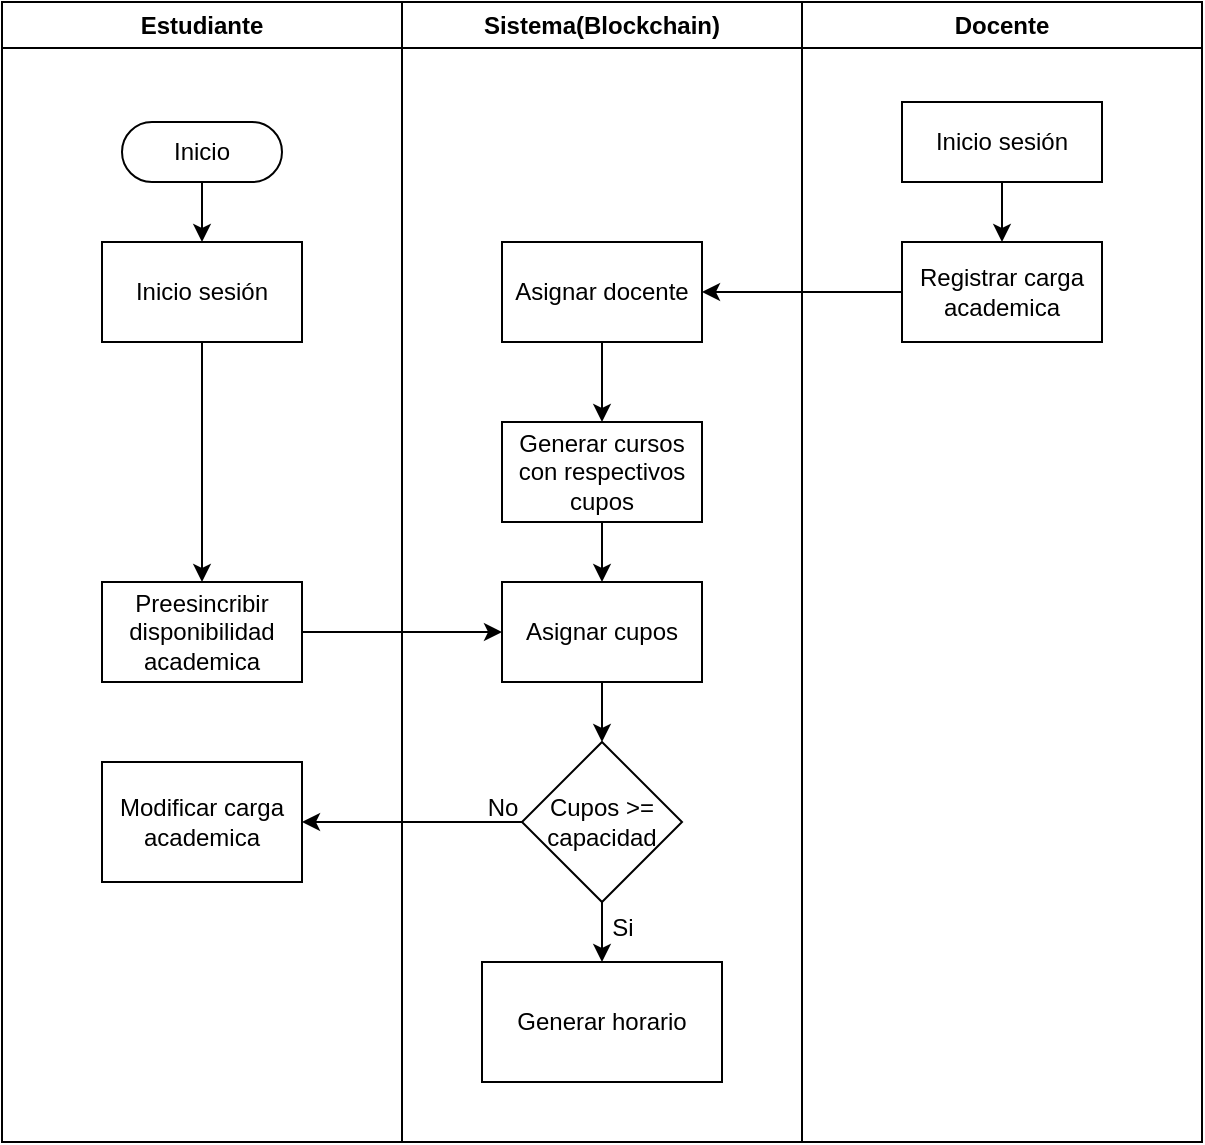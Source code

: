 <mxfile version="24.5.3" type="github">
  <diagram name="Page-1" id="99oDyEltjCdwmQ3ESitP">
    <mxGraphModel dx="1434" dy="738" grid="1" gridSize="10" guides="1" tooltips="1" connect="1" arrows="1" fold="1" page="1" pageScale="1" pageWidth="583" pageHeight="827" math="0" shadow="0">
      <root>
        <mxCell id="0" />
        <mxCell id="1" parent="0" />
        <mxCell id="hjlRXIgq8UtuqAV7iYMk-19" value="Estudiante" style="swimlane;whiteSpace=wrap;html=1;" vertex="1" parent="1">
          <mxGeometry x="60" y="50" width="200" height="570" as="geometry" />
        </mxCell>
        <mxCell id="hjlRXIgq8UtuqAV7iYMk-26" style="edgeStyle=orthogonalEdgeStyle;rounded=0;orthogonalLoop=1;jettySize=auto;html=1;exitX=0.5;exitY=0.5;exitDx=0;exitDy=15;exitPerimeter=0;entryX=0.5;entryY=0;entryDx=0;entryDy=0;" edge="1" parent="hjlRXIgq8UtuqAV7iYMk-19" source="hjlRXIgq8UtuqAV7iYMk-23" target="hjlRXIgq8UtuqAV7iYMk-24">
          <mxGeometry relative="1" as="geometry" />
        </mxCell>
        <mxCell id="hjlRXIgq8UtuqAV7iYMk-23" value="Inicio" style="html=1;dashed=0;whiteSpace=wrap;shape=mxgraph.dfd.start" vertex="1" parent="hjlRXIgq8UtuqAV7iYMk-19">
          <mxGeometry x="60" y="60" width="80" height="30" as="geometry" />
        </mxCell>
        <mxCell id="hjlRXIgq8UtuqAV7iYMk-27" style="edgeStyle=orthogonalEdgeStyle;rounded=0;orthogonalLoop=1;jettySize=auto;html=1;exitX=0.5;exitY=1;exitDx=0;exitDy=0;entryX=0.5;entryY=0;entryDx=0;entryDy=0;" edge="1" parent="hjlRXIgq8UtuqAV7iYMk-19" source="hjlRXIgq8UtuqAV7iYMk-24" target="hjlRXIgq8UtuqAV7iYMk-25">
          <mxGeometry relative="1" as="geometry" />
        </mxCell>
        <mxCell id="hjlRXIgq8UtuqAV7iYMk-24" value="Inicio sesión" style="html=1;dashed=0;whiteSpace=wrap;" vertex="1" parent="hjlRXIgq8UtuqAV7iYMk-19">
          <mxGeometry x="50" y="120" width="100" height="50" as="geometry" />
        </mxCell>
        <mxCell id="hjlRXIgq8UtuqAV7iYMk-25" value="Preesincribir disponibilidad academica" style="html=1;dashed=0;whiteSpace=wrap;" vertex="1" parent="hjlRXIgq8UtuqAV7iYMk-19">
          <mxGeometry x="50" y="290" width="100" height="50" as="geometry" />
        </mxCell>
        <mxCell id="hjlRXIgq8UtuqAV7iYMk-38" value="Modificar carga academica" style="whiteSpace=wrap;html=1;dashed=0;" vertex="1" parent="hjlRXIgq8UtuqAV7iYMk-19">
          <mxGeometry x="50" y="380" width="100" height="60" as="geometry" />
        </mxCell>
        <mxCell id="hjlRXIgq8UtuqAV7iYMk-20" value="Docente" style="swimlane;whiteSpace=wrap;html=1;" vertex="1" parent="1">
          <mxGeometry x="460" y="50" width="200" height="570" as="geometry" />
        </mxCell>
        <mxCell id="hjlRXIgq8UtuqAV7iYMk-49" style="edgeStyle=orthogonalEdgeStyle;rounded=0;orthogonalLoop=1;jettySize=auto;html=1;entryX=0.5;entryY=0;entryDx=0;entryDy=0;" edge="1" parent="hjlRXIgq8UtuqAV7iYMk-20" source="hjlRXIgq8UtuqAV7iYMk-41" target="hjlRXIgq8UtuqAV7iYMk-42">
          <mxGeometry relative="1" as="geometry" />
        </mxCell>
        <mxCell id="hjlRXIgq8UtuqAV7iYMk-41" value="Inicio sesión" style="html=1;dashed=0;whiteSpace=wrap;" vertex="1" parent="hjlRXIgq8UtuqAV7iYMk-20">
          <mxGeometry x="50" y="50" width="100" height="40" as="geometry" />
        </mxCell>
        <mxCell id="hjlRXIgq8UtuqAV7iYMk-42" value="Registrar carga academica" style="html=1;dashed=0;whiteSpace=wrap;" vertex="1" parent="hjlRXIgq8UtuqAV7iYMk-20">
          <mxGeometry x="50" y="120" width="100" height="50" as="geometry" />
        </mxCell>
        <mxCell id="hjlRXIgq8UtuqAV7iYMk-21" value="Sistema(Blockchain)" style="swimlane;whiteSpace=wrap;html=1;" vertex="1" parent="1">
          <mxGeometry x="260" y="50" width="200" height="570" as="geometry" />
        </mxCell>
        <mxCell id="hjlRXIgq8UtuqAV7iYMk-31" style="edgeStyle=orthogonalEdgeStyle;rounded=0;orthogonalLoop=1;jettySize=auto;html=1;exitX=0.5;exitY=1;exitDx=0;exitDy=0;entryX=0.5;entryY=0;entryDx=0;entryDy=0;" edge="1" parent="hjlRXIgq8UtuqAV7iYMk-21" source="hjlRXIgq8UtuqAV7iYMk-28" target="hjlRXIgq8UtuqAV7iYMk-29">
          <mxGeometry relative="1" as="geometry" />
        </mxCell>
        <mxCell id="hjlRXIgq8UtuqAV7iYMk-28" value="Generar cursos con respectivos cupos" style="html=1;dashed=0;whiteSpace=wrap;" vertex="1" parent="hjlRXIgq8UtuqAV7iYMk-21">
          <mxGeometry x="50" y="210" width="100" height="50" as="geometry" />
        </mxCell>
        <mxCell id="hjlRXIgq8UtuqAV7iYMk-33" value="" style="edgeStyle=orthogonalEdgeStyle;rounded=0;orthogonalLoop=1;jettySize=auto;html=1;" edge="1" parent="hjlRXIgq8UtuqAV7iYMk-21" source="hjlRXIgq8UtuqAV7iYMk-29" target="hjlRXIgq8UtuqAV7iYMk-32">
          <mxGeometry relative="1" as="geometry" />
        </mxCell>
        <mxCell id="hjlRXIgq8UtuqAV7iYMk-29" value="Asignar cupos" style="html=1;dashed=0;whiteSpace=wrap;" vertex="1" parent="hjlRXIgq8UtuqAV7iYMk-21">
          <mxGeometry x="50" y="290" width="100" height="50" as="geometry" />
        </mxCell>
        <mxCell id="hjlRXIgq8UtuqAV7iYMk-36" value="" style="edgeStyle=orthogonalEdgeStyle;rounded=0;orthogonalLoop=1;jettySize=auto;html=1;" edge="1" parent="hjlRXIgq8UtuqAV7iYMk-21" source="hjlRXIgq8UtuqAV7iYMk-32" target="hjlRXIgq8UtuqAV7iYMk-35">
          <mxGeometry relative="1" as="geometry" />
        </mxCell>
        <mxCell id="hjlRXIgq8UtuqAV7iYMk-32" value="Cupos &amp;gt;= capacidad" style="rhombus;whiteSpace=wrap;html=1;dashed=0;" vertex="1" parent="hjlRXIgq8UtuqAV7iYMk-21">
          <mxGeometry x="60" y="370" width="80" height="80" as="geometry" />
        </mxCell>
        <mxCell id="hjlRXIgq8UtuqAV7iYMk-35" value="Generar horario" style="whiteSpace=wrap;html=1;dashed=0;" vertex="1" parent="hjlRXIgq8UtuqAV7iYMk-21">
          <mxGeometry x="40" y="480" width="120" height="60" as="geometry" />
        </mxCell>
        <mxCell id="hjlRXIgq8UtuqAV7iYMk-37" value="Si" style="text;html=1;align=center;verticalAlign=middle;resizable=0;points=[];autosize=1;strokeColor=none;fillColor=none;" vertex="1" parent="hjlRXIgq8UtuqAV7iYMk-21">
          <mxGeometry x="95" y="448" width="30" height="30" as="geometry" />
        </mxCell>
        <mxCell id="hjlRXIgq8UtuqAV7iYMk-40" value="No" style="text;html=1;align=center;verticalAlign=middle;resizable=0;points=[];autosize=1;strokeColor=none;fillColor=none;" vertex="1" parent="hjlRXIgq8UtuqAV7iYMk-21">
          <mxGeometry x="30" y="388" width="40" height="30" as="geometry" />
        </mxCell>
        <mxCell id="hjlRXIgq8UtuqAV7iYMk-48" style="edgeStyle=orthogonalEdgeStyle;rounded=0;orthogonalLoop=1;jettySize=auto;html=1;exitX=0.5;exitY=1;exitDx=0;exitDy=0;entryX=0.5;entryY=0;entryDx=0;entryDy=0;" edge="1" parent="hjlRXIgq8UtuqAV7iYMk-21" source="hjlRXIgq8UtuqAV7iYMk-44" target="hjlRXIgq8UtuqAV7iYMk-28">
          <mxGeometry relative="1" as="geometry" />
        </mxCell>
        <mxCell id="hjlRXIgq8UtuqAV7iYMk-44" value="Asignar docente" style="html=1;dashed=0;whiteSpace=wrap;" vertex="1" parent="hjlRXIgq8UtuqAV7iYMk-21">
          <mxGeometry x="50" y="120" width="100" height="50" as="geometry" />
        </mxCell>
        <mxCell id="hjlRXIgq8UtuqAV7iYMk-30" style="edgeStyle=orthogonalEdgeStyle;rounded=0;orthogonalLoop=1;jettySize=auto;html=1;exitX=1;exitY=0.5;exitDx=0;exitDy=0;entryX=0;entryY=0.5;entryDx=0;entryDy=0;" edge="1" parent="1" source="hjlRXIgq8UtuqAV7iYMk-25" target="hjlRXIgq8UtuqAV7iYMk-29">
          <mxGeometry relative="1" as="geometry" />
        </mxCell>
        <mxCell id="hjlRXIgq8UtuqAV7iYMk-39" value="" style="edgeStyle=orthogonalEdgeStyle;rounded=0;orthogonalLoop=1;jettySize=auto;html=1;" edge="1" parent="1" source="hjlRXIgq8UtuqAV7iYMk-32" target="hjlRXIgq8UtuqAV7iYMk-38">
          <mxGeometry relative="1" as="geometry" />
        </mxCell>
        <mxCell id="hjlRXIgq8UtuqAV7iYMk-47" style="edgeStyle=orthogonalEdgeStyle;rounded=0;orthogonalLoop=1;jettySize=auto;html=1;entryX=1;entryY=0.5;entryDx=0;entryDy=0;" edge="1" parent="1" source="hjlRXIgq8UtuqAV7iYMk-42" target="hjlRXIgq8UtuqAV7iYMk-44">
          <mxGeometry relative="1" as="geometry" />
        </mxCell>
      </root>
    </mxGraphModel>
  </diagram>
</mxfile>
